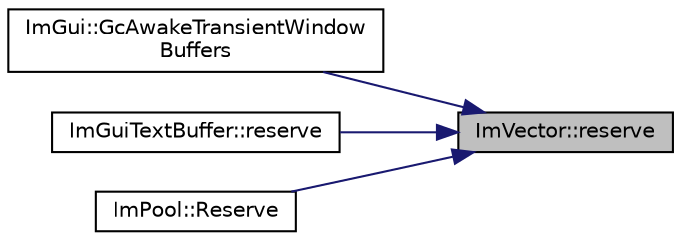 digraph "ImVector::reserve"
{
 // LATEX_PDF_SIZE
  edge [fontname="Helvetica",fontsize="10",labelfontname="Helvetica",labelfontsize="10"];
  node [fontname="Helvetica",fontsize="10",shape=record];
  rankdir="RL";
  Node1 [label="ImVector::reserve",height=0.2,width=0.4,color="black", fillcolor="grey75", style="filled", fontcolor="black",tooltip=" "];
  Node1 -> Node2 [dir="back",color="midnightblue",fontsize="10",style="solid"];
  Node2 [label="ImGui::GcAwakeTransientWindow\lBuffers",height=0.2,width=0.4,color="black", fillcolor="white", style="filled",URL="$namespace_im_gui.html#ad70feca33961fb47a8074074a8da2f80",tooltip=" "];
  Node1 -> Node3 [dir="back",color="midnightblue",fontsize="10",style="solid"];
  Node3 [label="ImGuiTextBuffer::reserve",height=0.2,width=0.4,color="black", fillcolor="white", style="filled",URL="$struct_im_gui_text_buffer.html#a3271f361e0f1997f4c3eb77665fdf161",tooltip=" "];
  Node1 -> Node4 [dir="back",color="midnightblue",fontsize="10",style="solid"];
  Node4 [label="ImPool::Reserve",height=0.2,width=0.4,color="black", fillcolor="white", style="filled",URL="$struct_im_pool.html#a62a34bcb3efcaaa3f4402c0c3cc1d600",tooltip=" "];
}
